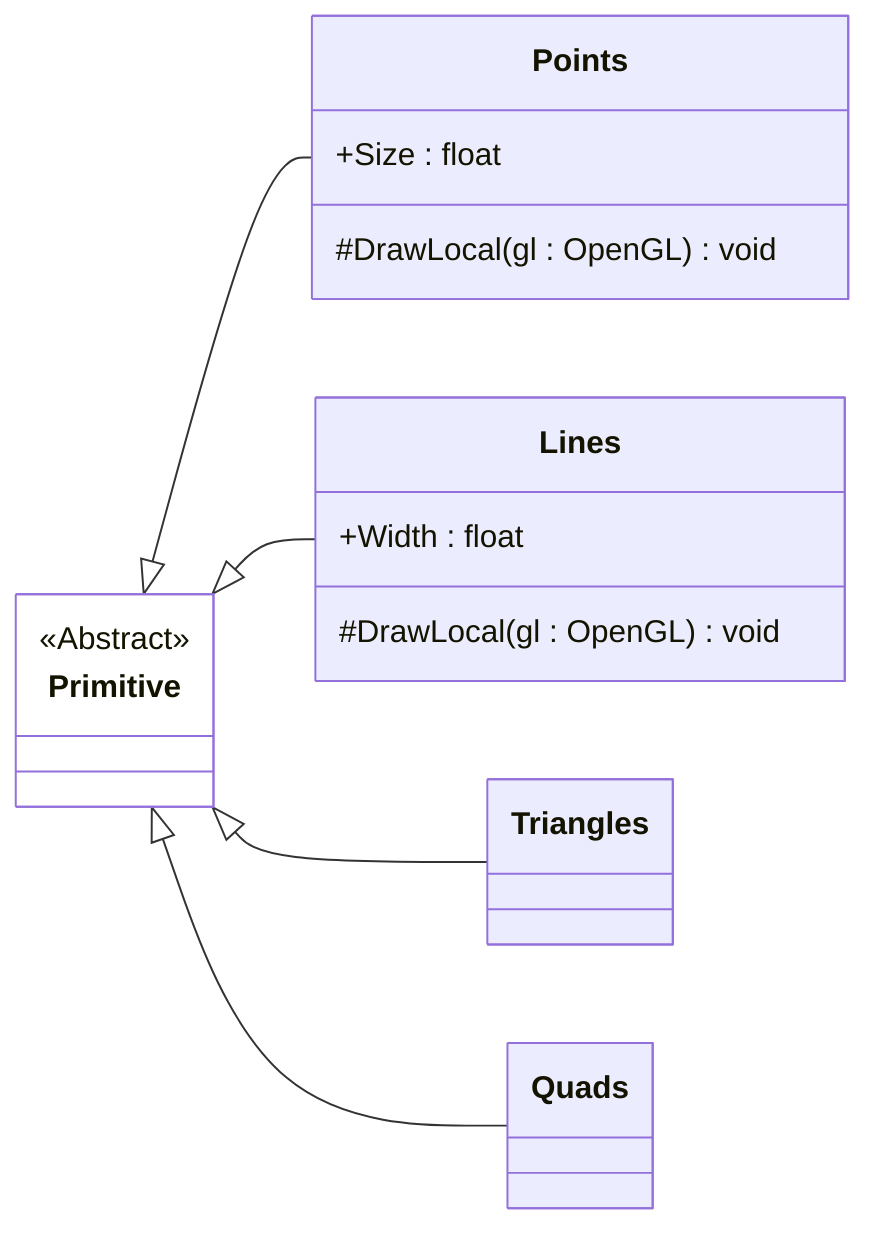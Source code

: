 classDiagram

    direction LR

    class Primitive {
        <<Abstract>>
    }

    class Points {
        +Size : float
        #DrawLocal(gl : OpenGL) void
    }

    class Lines {
        +Width : float
        #DrawLocal(gl : OpenGL) void
    }

    class Triangles {

    }

    class Quads {

    }

    Primitive <|-- Points
    Primitive <|-- Lines
    Primitive <|-- Triangles
    Primitive <|-- Quads

    style Primitive fill:white